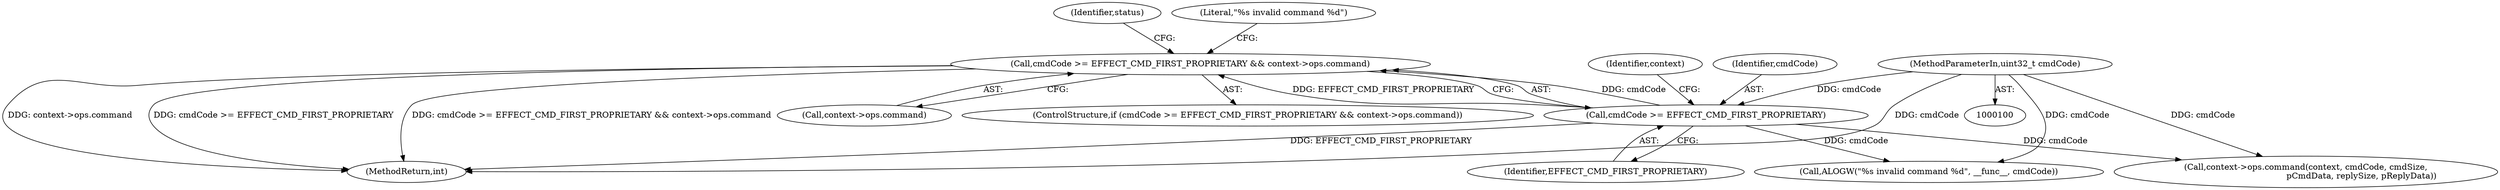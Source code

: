 digraph "0_Android_073a80800f341325932c66818ce4302b312909a4@pointer" {
"1000677" [label="(Call,cmdCode >= EFFECT_CMD_FIRST_PROPRIETARY && context->ops.command)"];
"1000678" [label="(Call,cmdCode >= EFFECT_CMD_FIRST_PROPRIETARY)"];
"1000102" [label="(MethodParameterIn,uint32_t cmdCode)"];
"1000677" [label="(Call,cmdCode >= EFFECT_CMD_FIRST_PROPRIETARY && context->ops.command)"];
"1000712" [label="(MethodReturn,int)"];
"1000680" [label="(Identifier,EFFECT_CMD_FIRST_PROPRIETARY)"];
"1000681" [label="(Call,context->ops.command)"];
"1000683" [label="(Identifier,context)"];
"1000697" [label="(Call,ALOGW(\"%s invalid command %d\", __func__, cmdCode))"];
"1000679" [label="(Identifier,cmdCode)"];
"1000676" [label="(ControlStructure,if (cmdCode >= EFFECT_CMD_FIRST_PROPRIETARY && context->ops.command))"];
"1000687" [label="(Identifier,status)"];
"1000102" [label="(MethodParameterIn,uint32_t cmdCode)"];
"1000688" [label="(Call,context->ops.command(context, cmdCode, cmdSize,\n                                          pCmdData, replySize, pReplyData))"];
"1000678" [label="(Call,cmdCode >= EFFECT_CMD_FIRST_PROPRIETARY)"];
"1000698" [label="(Literal,\"%s invalid command %d\")"];
"1000677" -> "1000676"  [label="AST: "];
"1000677" -> "1000678"  [label="CFG: "];
"1000677" -> "1000681"  [label="CFG: "];
"1000678" -> "1000677"  [label="AST: "];
"1000681" -> "1000677"  [label="AST: "];
"1000687" -> "1000677"  [label="CFG: "];
"1000698" -> "1000677"  [label="CFG: "];
"1000677" -> "1000712"  [label="DDG: context->ops.command"];
"1000677" -> "1000712"  [label="DDG: cmdCode >= EFFECT_CMD_FIRST_PROPRIETARY"];
"1000677" -> "1000712"  [label="DDG: cmdCode >= EFFECT_CMD_FIRST_PROPRIETARY && context->ops.command"];
"1000678" -> "1000677"  [label="DDG: cmdCode"];
"1000678" -> "1000677"  [label="DDG: EFFECT_CMD_FIRST_PROPRIETARY"];
"1000678" -> "1000680"  [label="CFG: "];
"1000679" -> "1000678"  [label="AST: "];
"1000680" -> "1000678"  [label="AST: "];
"1000683" -> "1000678"  [label="CFG: "];
"1000678" -> "1000712"  [label="DDG: EFFECT_CMD_FIRST_PROPRIETARY"];
"1000102" -> "1000678"  [label="DDG: cmdCode"];
"1000678" -> "1000688"  [label="DDG: cmdCode"];
"1000678" -> "1000697"  [label="DDG: cmdCode"];
"1000102" -> "1000100"  [label="AST: "];
"1000102" -> "1000712"  [label="DDG: cmdCode"];
"1000102" -> "1000688"  [label="DDG: cmdCode"];
"1000102" -> "1000697"  [label="DDG: cmdCode"];
}
